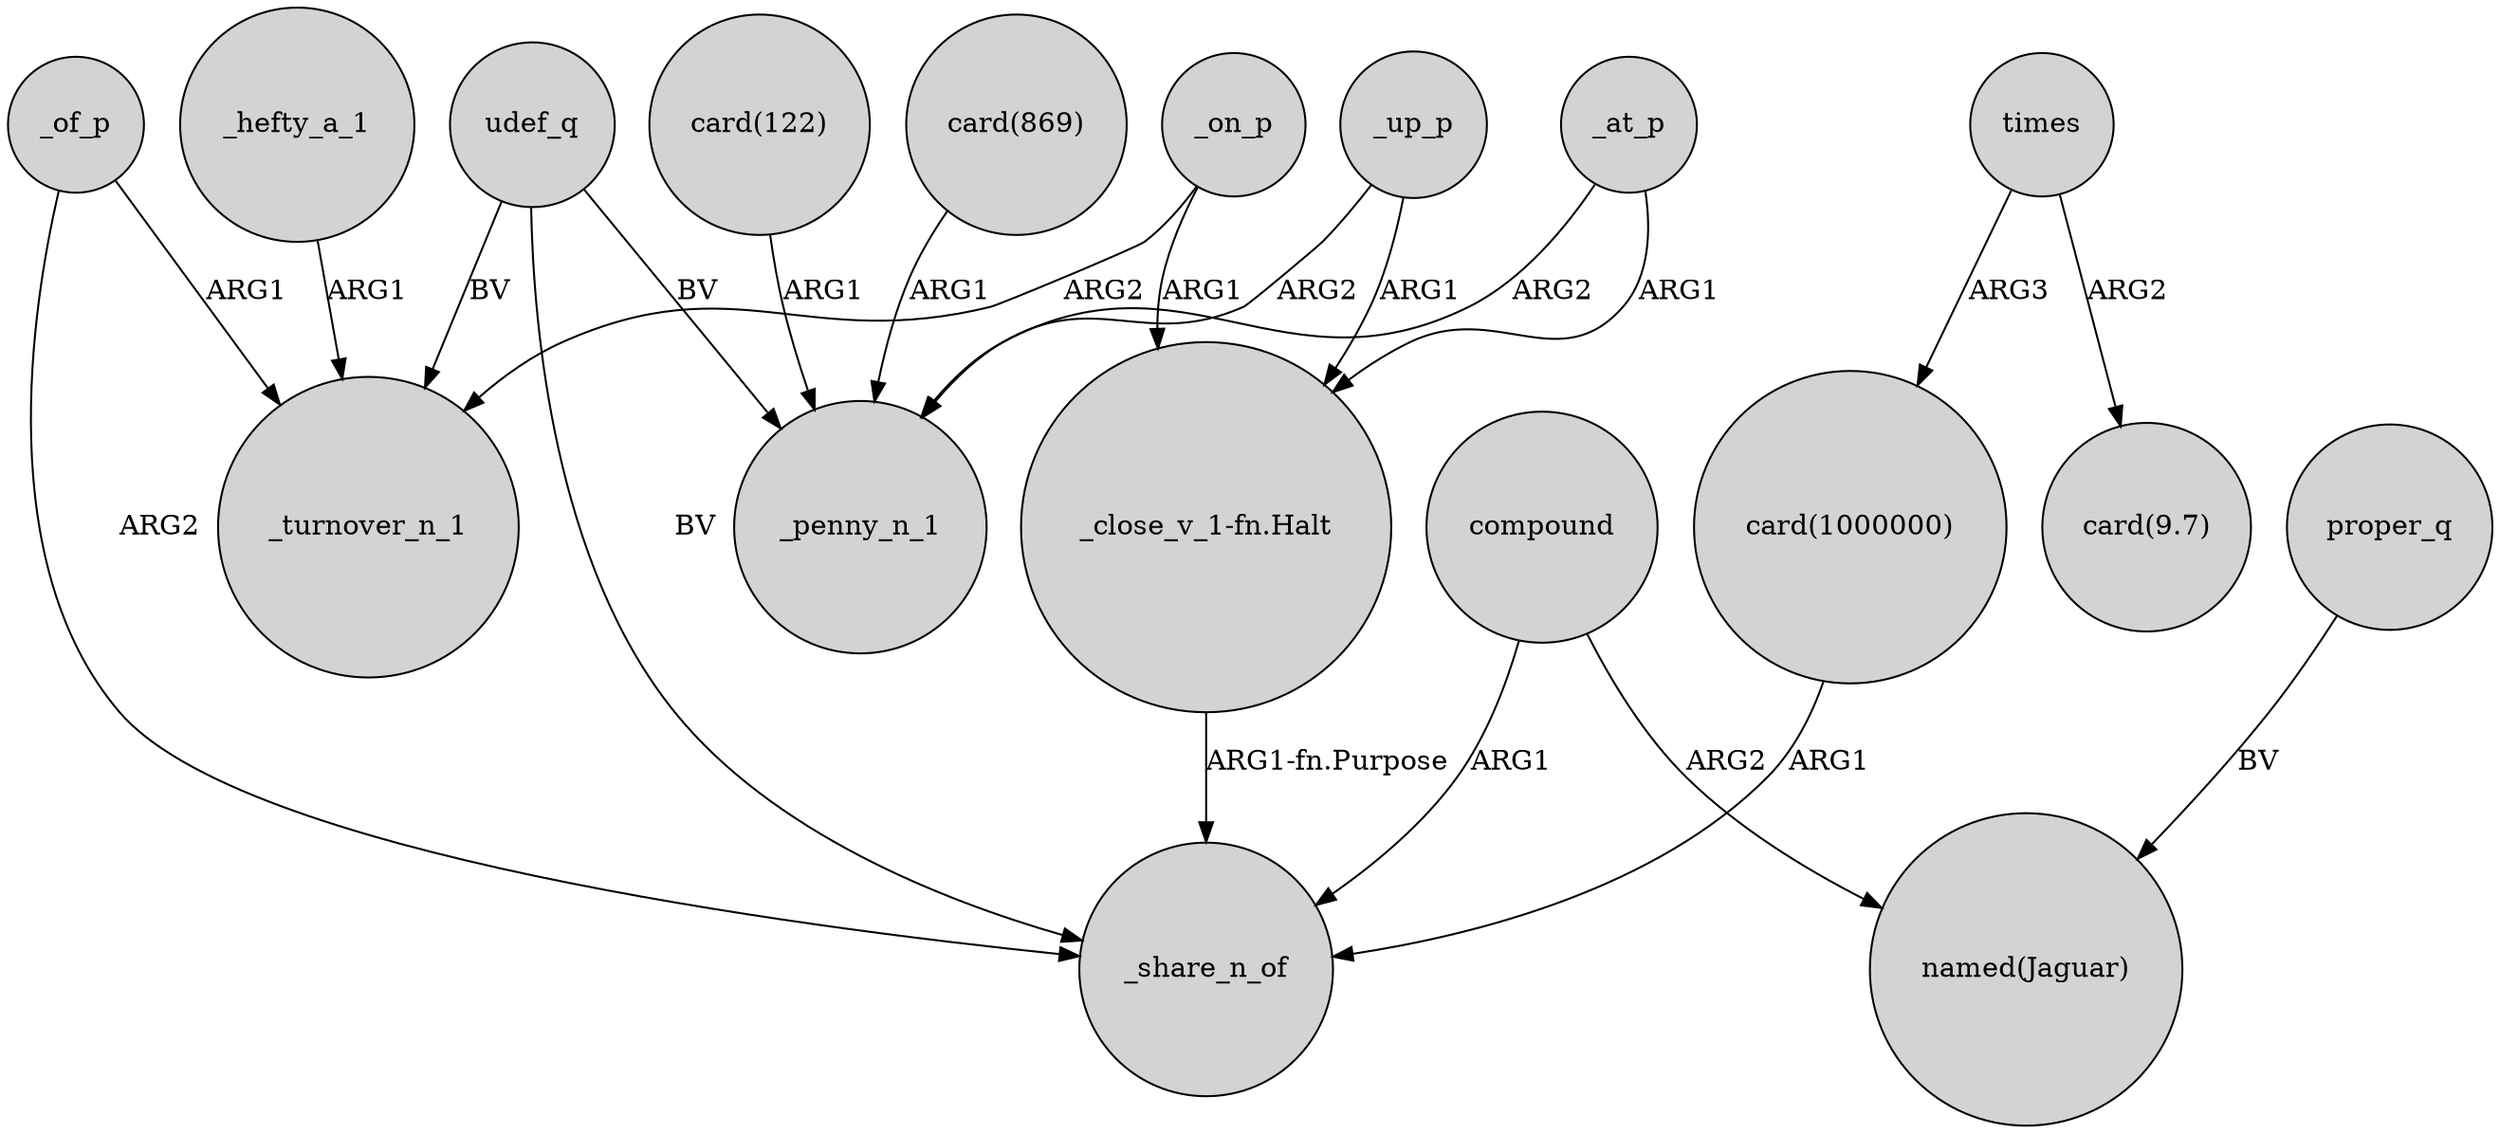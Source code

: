 digraph {
	node [shape=circle style=filled]
	_of_p -> _turnover_n_1 [label=ARG1]
	compound -> _share_n_of [label=ARG1]
	udef_q -> _turnover_n_1 [label=BV]
	_on_p -> "_close_v_1-fn.Halt" [label=ARG1]
	_hefty_a_1 -> _turnover_n_1 [label=ARG1]
	times -> "card(9.7)" [label=ARG2]
	times -> "card(1000000)" [label=ARG3]
	"card(869)" -> _penny_n_1 [label=ARG1]
	_up_p -> _penny_n_1 [label=ARG2]
	_up_p -> "_close_v_1-fn.Halt" [label=ARG1]
	compound -> "named(Jaguar)" [label=ARG2]
	"card(122)" -> _penny_n_1 [label=ARG1]
	udef_q -> _share_n_of [label=BV]
	_at_p -> "_close_v_1-fn.Halt" [label=ARG1]
	proper_q -> "named(Jaguar)" [label=BV]
	"card(1000000)" -> _share_n_of [label=ARG1]
	_on_p -> _turnover_n_1 [label=ARG2]
	udef_q -> _penny_n_1 [label=BV]
	_at_p -> _penny_n_1 [label=ARG2]
	"_close_v_1-fn.Halt" -> _share_n_of [label="ARG1-fn.Purpose"]
	_of_p -> _share_n_of [label=ARG2]
}
